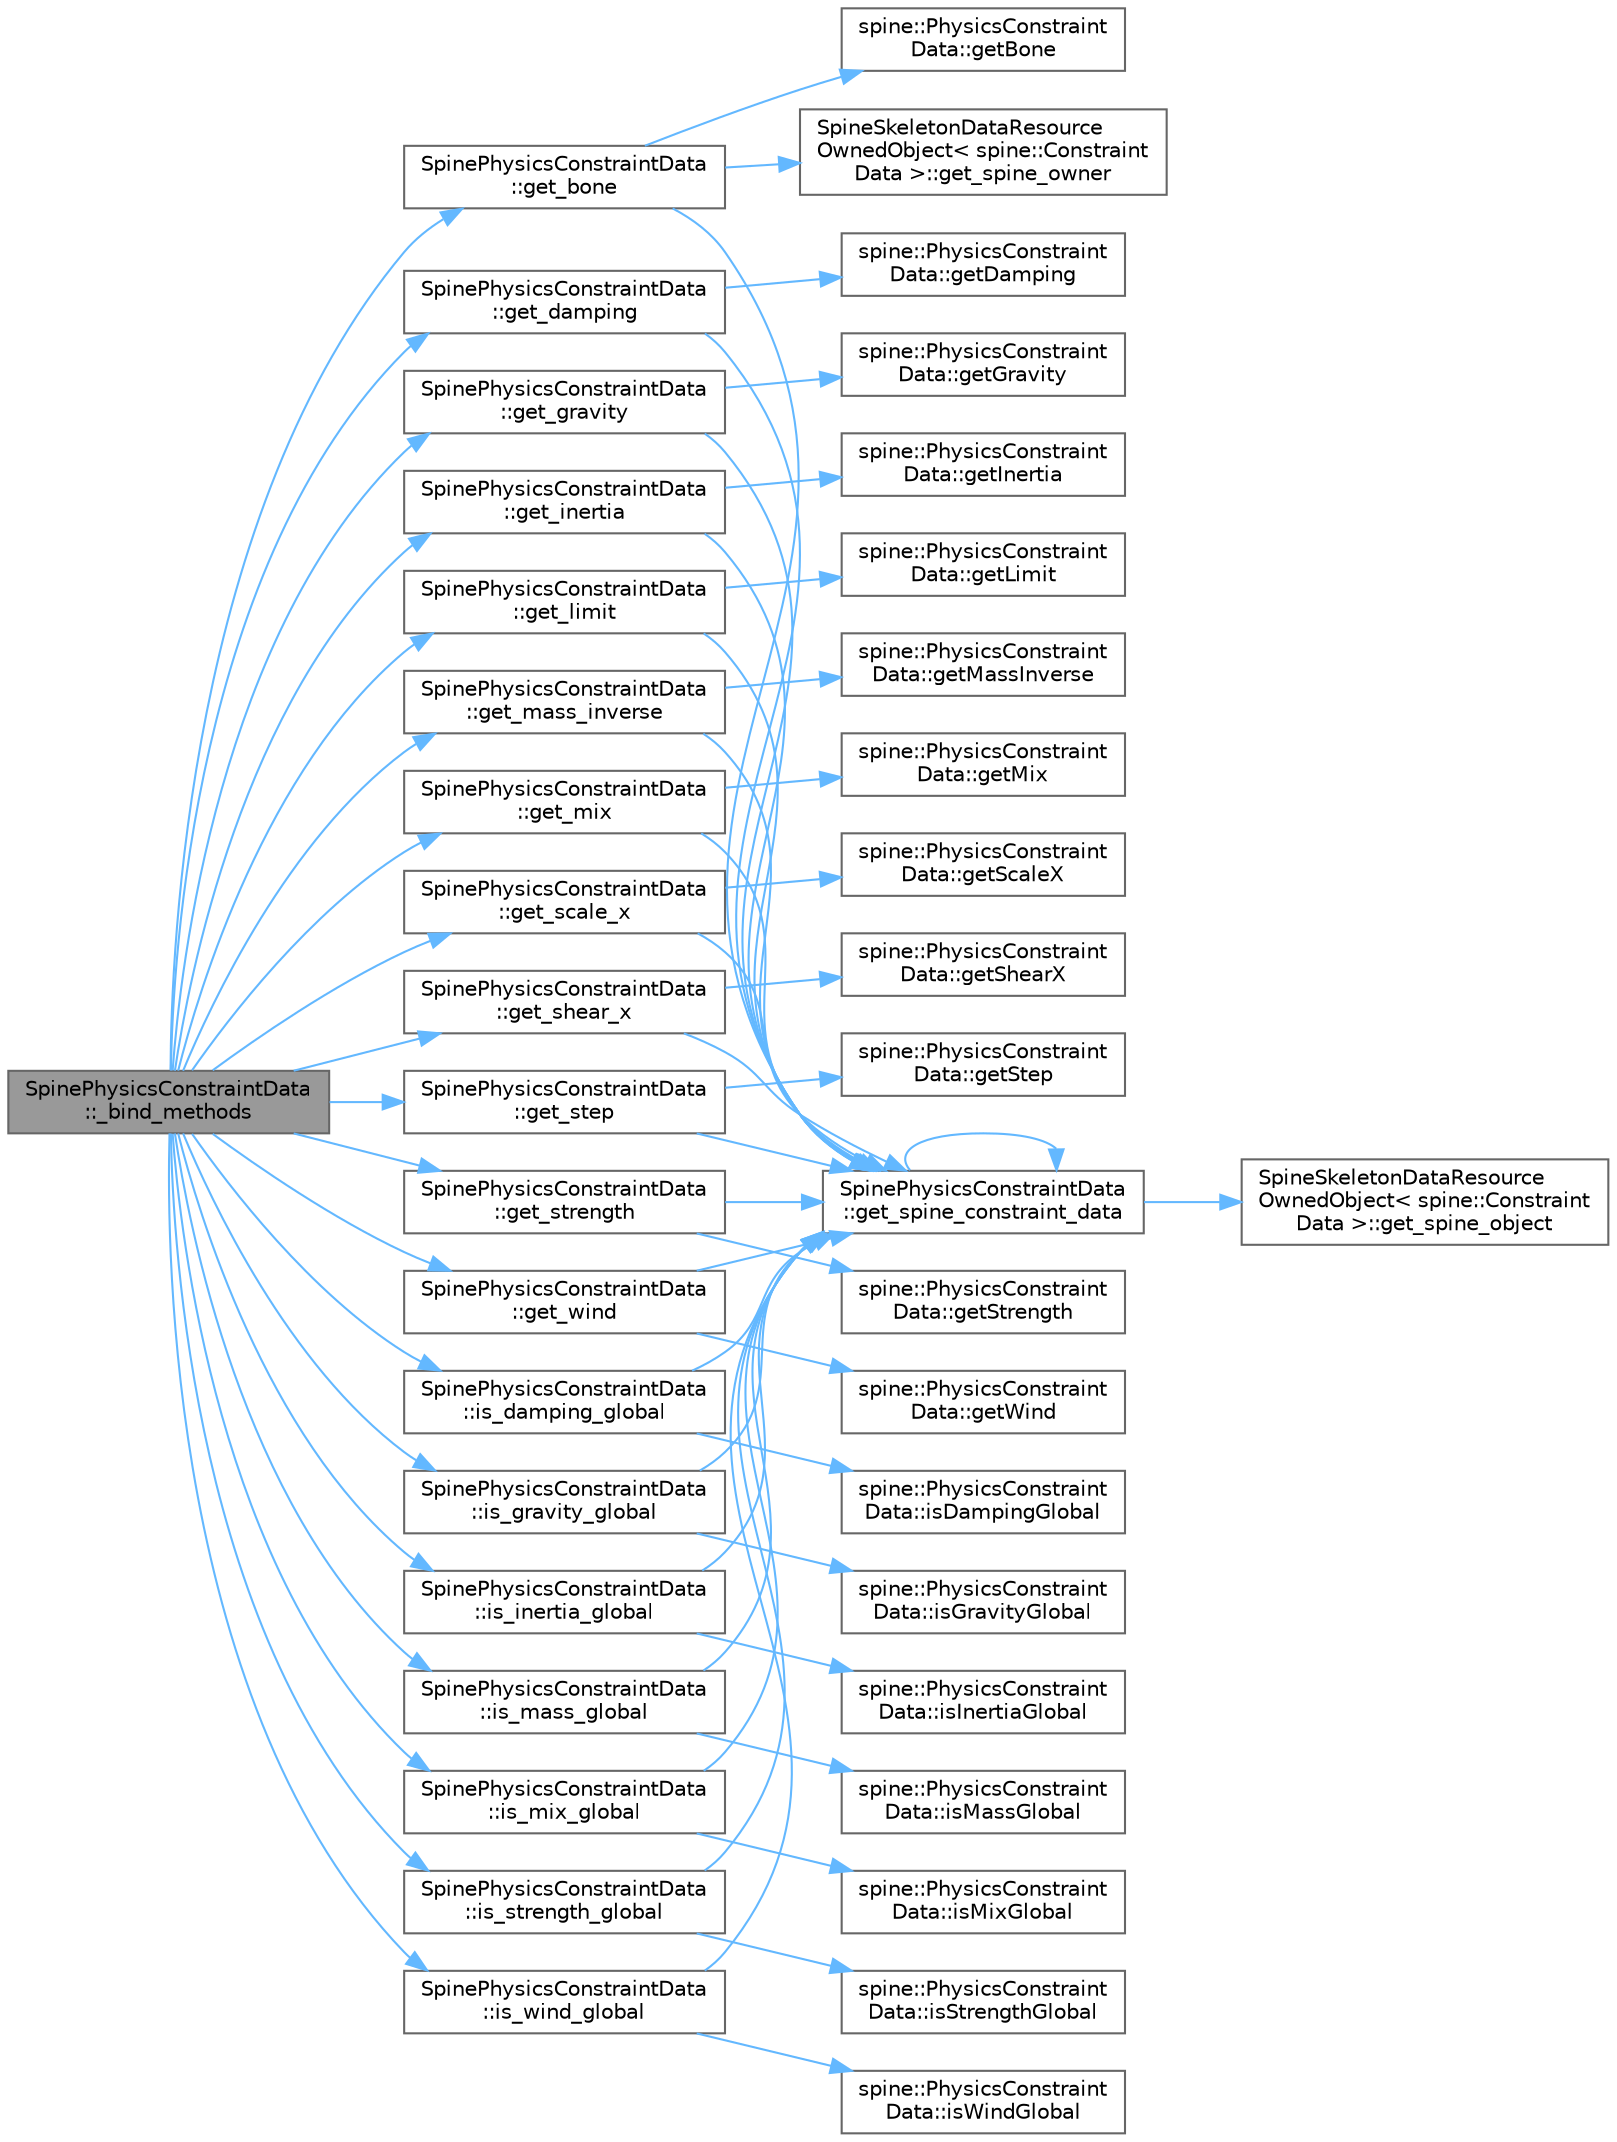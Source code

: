 digraph "SpinePhysicsConstraintData::_bind_methods"
{
 // LATEX_PDF_SIZE
  bgcolor="transparent";
  edge [fontname=Helvetica,fontsize=10,labelfontname=Helvetica,labelfontsize=10];
  node [fontname=Helvetica,fontsize=10,shape=box,height=0.2,width=0.4];
  rankdir="LR";
  Node1 [id="Node000001",label="SpinePhysicsConstraintData\l::_bind_methods",height=0.2,width=0.4,color="gray40", fillcolor="grey60", style="filled", fontcolor="black",tooltip=" "];
  Node1 -> Node2 [id="edge1_Node000001_Node000002",color="steelblue1",style="solid",tooltip=" "];
  Node2 [id="Node000002",label="SpinePhysicsConstraintData\l::get_bone",height=0.2,width=0.4,color="grey40", fillcolor="white", style="filled",URL="$class_spine_physics_constraint_data.html#aaebe2a0754c49e60352129feb2fa4d0d",tooltip=" "];
  Node2 -> Node3 [id="edge2_Node000002_Node000003",color="steelblue1",style="solid",tooltip=" "];
  Node3 [id="Node000003",label="SpinePhysicsConstraintData\l::get_spine_constraint_data",height=0.2,width=0.4,color="grey40", fillcolor="white", style="filled",URL="$class_spine_physics_constraint_data.html#a133dba3aa6c8317a3b9ca0591c54bc32",tooltip=" "];
  Node3 -> Node3 [id="edge3_Node000003_Node000003",color="steelblue1",style="solid",tooltip=" "];
  Node3 -> Node4 [id="edge4_Node000003_Node000004",color="steelblue1",style="solid",tooltip=" "];
  Node4 [id="Node000004",label="SpineSkeletonDataResource\lOwnedObject\< spine::Constraint\lData \>::get_spine_object",height=0.2,width=0.4,color="grey40", fillcolor="white", style="filled",URL="$class_spine_skeleton_data_resource_owned_object.html#a17a452fe3be51c5dfec16fddf002d318",tooltip=" "];
  Node2 -> Node5 [id="edge5_Node000002_Node000005",color="steelblue1",style="solid",tooltip=" "];
  Node5 [id="Node000005",label="SpineSkeletonDataResource\lOwnedObject\< spine::Constraint\lData \>::get_spine_owner",height=0.2,width=0.4,color="grey40", fillcolor="white", style="filled",URL="$class_spine_skeleton_data_resource_owned_object.html#a8fb9e97d2c2f85dc522e85b9c9cbd112",tooltip=" "];
  Node2 -> Node6 [id="edge6_Node000002_Node000006",color="steelblue1",style="solid",tooltip=" "];
  Node6 [id="Node000006",label="spine::PhysicsConstraint\lData::getBone",height=0.2,width=0.4,color="grey40", fillcolor="white", style="filled",URL="$classspine_1_1_physics_constraint_data.html#a92a8c78824ff6ed26e17f35cecc76051",tooltip=" "];
  Node1 -> Node7 [id="edge7_Node000001_Node000007",color="steelblue1",style="solid",tooltip=" "];
  Node7 [id="Node000007",label="SpinePhysicsConstraintData\l::get_damping",height=0.2,width=0.4,color="grey40", fillcolor="white", style="filled",URL="$class_spine_physics_constraint_data.html#a3f3932da1ceec3866ff6bb0b02581e00",tooltip=" "];
  Node7 -> Node3 [id="edge8_Node000007_Node000003",color="steelblue1",style="solid",tooltip=" "];
  Node7 -> Node8 [id="edge9_Node000007_Node000008",color="steelblue1",style="solid",tooltip=" "];
  Node8 [id="Node000008",label="spine::PhysicsConstraint\lData::getDamping",height=0.2,width=0.4,color="grey40", fillcolor="white", style="filled",URL="$classspine_1_1_physics_constraint_data.html#a7d26c89703f9894cead3af2b3efabfb3",tooltip=" "];
  Node1 -> Node9 [id="edge10_Node000001_Node000009",color="steelblue1",style="solid",tooltip=" "];
  Node9 [id="Node000009",label="SpinePhysicsConstraintData\l::get_gravity",height=0.2,width=0.4,color="grey40", fillcolor="white", style="filled",URL="$class_spine_physics_constraint_data.html#aa2421f314f33aa56b1608f0bdb6c50e7",tooltip=" "];
  Node9 -> Node3 [id="edge11_Node000009_Node000003",color="steelblue1",style="solid",tooltip=" "];
  Node9 -> Node10 [id="edge12_Node000009_Node000010",color="steelblue1",style="solid",tooltip=" "];
  Node10 [id="Node000010",label="spine::PhysicsConstraint\lData::getGravity",height=0.2,width=0.4,color="grey40", fillcolor="white", style="filled",URL="$classspine_1_1_physics_constraint_data.html#ac77bceb9e1dc840fe4d2a9d03b690cbd",tooltip=" "];
  Node1 -> Node11 [id="edge13_Node000001_Node000011",color="steelblue1",style="solid",tooltip=" "];
  Node11 [id="Node000011",label="SpinePhysicsConstraintData\l::get_inertia",height=0.2,width=0.4,color="grey40", fillcolor="white", style="filled",URL="$class_spine_physics_constraint_data.html#ad9427a4212b83a3b8f781e8130a43b59",tooltip=" "];
  Node11 -> Node3 [id="edge14_Node000011_Node000003",color="steelblue1",style="solid",tooltip=" "];
  Node11 -> Node12 [id="edge15_Node000011_Node000012",color="steelblue1",style="solid",tooltip=" "];
  Node12 [id="Node000012",label="spine::PhysicsConstraint\lData::getInertia",height=0.2,width=0.4,color="grey40", fillcolor="white", style="filled",URL="$classspine_1_1_physics_constraint_data.html#aebdaee947b81fcb034aaf67adac0d9a4",tooltip=" "];
  Node1 -> Node13 [id="edge16_Node000001_Node000013",color="steelblue1",style="solid",tooltip=" "];
  Node13 [id="Node000013",label="SpinePhysicsConstraintData\l::get_limit",height=0.2,width=0.4,color="grey40", fillcolor="white", style="filled",URL="$class_spine_physics_constraint_data.html#a95812cb281967304548a7b08f5358978",tooltip=" "];
  Node13 -> Node3 [id="edge17_Node000013_Node000003",color="steelblue1",style="solid",tooltip=" "];
  Node13 -> Node14 [id="edge18_Node000013_Node000014",color="steelblue1",style="solid",tooltip=" "];
  Node14 [id="Node000014",label="spine::PhysicsConstraint\lData::getLimit",height=0.2,width=0.4,color="grey40", fillcolor="white", style="filled",URL="$classspine_1_1_physics_constraint_data.html#af3b598d675fa36415efe32690f0f5472",tooltip=" "];
  Node1 -> Node15 [id="edge19_Node000001_Node000015",color="steelblue1",style="solid",tooltip=" "];
  Node15 [id="Node000015",label="SpinePhysicsConstraintData\l::get_mass_inverse",height=0.2,width=0.4,color="grey40", fillcolor="white", style="filled",URL="$class_spine_physics_constraint_data.html#a02524536227561c80e5cc9b2df3cc966",tooltip=" "];
  Node15 -> Node3 [id="edge20_Node000015_Node000003",color="steelblue1",style="solid",tooltip=" "];
  Node15 -> Node16 [id="edge21_Node000015_Node000016",color="steelblue1",style="solid",tooltip=" "];
  Node16 [id="Node000016",label="spine::PhysicsConstraint\lData::getMassInverse",height=0.2,width=0.4,color="grey40", fillcolor="white", style="filled",URL="$classspine_1_1_physics_constraint_data.html#ace8f5f0c60fb887519a3dbab0e854c71",tooltip=" "];
  Node1 -> Node17 [id="edge22_Node000001_Node000017",color="steelblue1",style="solid",tooltip=" "];
  Node17 [id="Node000017",label="SpinePhysicsConstraintData\l::get_mix",height=0.2,width=0.4,color="grey40", fillcolor="white", style="filled",URL="$class_spine_physics_constraint_data.html#ab201ce75e425e899f53a4e906c46b176",tooltip=" "];
  Node17 -> Node3 [id="edge23_Node000017_Node000003",color="steelblue1",style="solid",tooltip=" "];
  Node17 -> Node18 [id="edge24_Node000017_Node000018",color="steelblue1",style="solid",tooltip=" "];
  Node18 [id="Node000018",label="spine::PhysicsConstraint\lData::getMix",height=0.2,width=0.4,color="grey40", fillcolor="white", style="filled",URL="$classspine_1_1_physics_constraint_data.html#a3de78c0a5298cf9570396f0b8594384a",tooltip=" "];
  Node1 -> Node19 [id="edge25_Node000001_Node000019",color="steelblue1",style="solid",tooltip=" "];
  Node19 [id="Node000019",label="SpinePhysicsConstraintData\l::get_scale_x",height=0.2,width=0.4,color="grey40", fillcolor="white", style="filled",URL="$class_spine_physics_constraint_data.html#aa395dffe78bb65ab9d5d3778e796ba53",tooltip=" "];
  Node19 -> Node3 [id="edge26_Node000019_Node000003",color="steelblue1",style="solid",tooltip=" "];
  Node19 -> Node20 [id="edge27_Node000019_Node000020",color="steelblue1",style="solid",tooltip=" "];
  Node20 [id="Node000020",label="spine::PhysicsConstraint\lData::getScaleX",height=0.2,width=0.4,color="grey40", fillcolor="white", style="filled",URL="$classspine_1_1_physics_constraint_data.html#a6ac2025cb03518a51d5bb1a186e3a7f7",tooltip=" "];
  Node1 -> Node21 [id="edge28_Node000001_Node000021",color="steelblue1",style="solid",tooltip=" "];
  Node21 [id="Node000021",label="SpinePhysicsConstraintData\l::get_shear_x",height=0.2,width=0.4,color="grey40", fillcolor="white", style="filled",URL="$class_spine_physics_constraint_data.html#a78462f8b65e2e4ff2cab129670733137",tooltip=" "];
  Node21 -> Node3 [id="edge29_Node000021_Node000003",color="steelblue1",style="solid",tooltip=" "];
  Node21 -> Node22 [id="edge30_Node000021_Node000022",color="steelblue1",style="solid",tooltip=" "];
  Node22 [id="Node000022",label="spine::PhysicsConstraint\lData::getShearX",height=0.2,width=0.4,color="grey40", fillcolor="white", style="filled",URL="$classspine_1_1_physics_constraint_data.html#ac151aabf6a619a36de8d01fff06af9fd",tooltip=" "];
  Node1 -> Node23 [id="edge31_Node000001_Node000023",color="steelblue1",style="solid",tooltip=" "];
  Node23 [id="Node000023",label="SpinePhysicsConstraintData\l::get_step",height=0.2,width=0.4,color="grey40", fillcolor="white", style="filled",URL="$class_spine_physics_constraint_data.html#a5fb627be74f7d160ca1a636adef26e82",tooltip=" "];
  Node23 -> Node3 [id="edge32_Node000023_Node000003",color="steelblue1",style="solid",tooltip=" "];
  Node23 -> Node24 [id="edge33_Node000023_Node000024",color="steelblue1",style="solid",tooltip=" "];
  Node24 [id="Node000024",label="spine::PhysicsConstraint\lData::getStep",height=0.2,width=0.4,color="grey40", fillcolor="white", style="filled",URL="$classspine_1_1_physics_constraint_data.html#a4a95bacfce17197ebae6557c6e55ddb6",tooltip=" "];
  Node1 -> Node25 [id="edge34_Node000001_Node000025",color="steelblue1",style="solid",tooltip=" "];
  Node25 [id="Node000025",label="SpinePhysicsConstraintData\l::get_strength",height=0.2,width=0.4,color="grey40", fillcolor="white", style="filled",URL="$class_spine_physics_constraint_data.html#a84980bfa66bb45aa81054e698e510b12",tooltip=" "];
  Node25 -> Node3 [id="edge35_Node000025_Node000003",color="steelblue1",style="solid",tooltip=" "];
  Node25 -> Node26 [id="edge36_Node000025_Node000026",color="steelblue1",style="solid",tooltip=" "];
  Node26 [id="Node000026",label="spine::PhysicsConstraint\lData::getStrength",height=0.2,width=0.4,color="grey40", fillcolor="white", style="filled",URL="$classspine_1_1_physics_constraint_data.html#a66b93692847d3156811024e20dc8d093",tooltip=" "];
  Node1 -> Node27 [id="edge37_Node000001_Node000027",color="steelblue1",style="solid",tooltip=" "];
  Node27 [id="Node000027",label="SpinePhysicsConstraintData\l::get_wind",height=0.2,width=0.4,color="grey40", fillcolor="white", style="filled",URL="$class_spine_physics_constraint_data.html#a5364e57eb29e74a9f66f71ee6975f39c",tooltip=" "];
  Node27 -> Node3 [id="edge38_Node000027_Node000003",color="steelblue1",style="solid",tooltip=" "];
  Node27 -> Node28 [id="edge39_Node000027_Node000028",color="steelblue1",style="solid",tooltip=" "];
  Node28 [id="Node000028",label="spine::PhysicsConstraint\lData::getWind",height=0.2,width=0.4,color="grey40", fillcolor="white", style="filled",URL="$classspine_1_1_physics_constraint_data.html#a129835bb5865551bf47d9dda0663c9da",tooltip=" "];
  Node1 -> Node29 [id="edge40_Node000001_Node000029",color="steelblue1",style="solid",tooltip=" "];
  Node29 [id="Node000029",label="SpinePhysicsConstraintData\l::is_damping_global",height=0.2,width=0.4,color="grey40", fillcolor="white", style="filled",URL="$class_spine_physics_constraint_data.html#aad2ce1f1c27069cc5525e1a88e70e829",tooltip=" "];
  Node29 -> Node3 [id="edge41_Node000029_Node000003",color="steelblue1",style="solid",tooltip=" "];
  Node29 -> Node30 [id="edge42_Node000029_Node000030",color="steelblue1",style="solid",tooltip=" "];
  Node30 [id="Node000030",label="spine::PhysicsConstraint\lData::isDampingGlobal",height=0.2,width=0.4,color="grey40", fillcolor="white", style="filled",URL="$classspine_1_1_physics_constraint_data.html#ae954b0ad6c25c84f3dbc9ceef33157e6",tooltip=" "];
  Node1 -> Node31 [id="edge43_Node000001_Node000031",color="steelblue1",style="solid",tooltip=" "];
  Node31 [id="Node000031",label="SpinePhysicsConstraintData\l::is_gravity_global",height=0.2,width=0.4,color="grey40", fillcolor="white", style="filled",URL="$class_spine_physics_constraint_data.html#a1990bc4481584cf070f5e2bcde5152b1",tooltip=" "];
  Node31 -> Node3 [id="edge44_Node000031_Node000003",color="steelblue1",style="solid",tooltip=" "];
  Node31 -> Node32 [id="edge45_Node000031_Node000032",color="steelblue1",style="solid",tooltip=" "];
  Node32 [id="Node000032",label="spine::PhysicsConstraint\lData::isGravityGlobal",height=0.2,width=0.4,color="grey40", fillcolor="white", style="filled",URL="$classspine_1_1_physics_constraint_data.html#a7453d5e7294dee97b0309b8c8acfa157",tooltip=" "];
  Node1 -> Node33 [id="edge46_Node000001_Node000033",color="steelblue1",style="solid",tooltip=" "];
  Node33 [id="Node000033",label="SpinePhysicsConstraintData\l::is_inertia_global",height=0.2,width=0.4,color="grey40", fillcolor="white", style="filled",URL="$class_spine_physics_constraint_data.html#a7c8cebe78d1f4a9b6b63886f56fbffdd",tooltip=" "];
  Node33 -> Node3 [id="edge47_Node000033_Node000003",color="steelblue1",style="solid",tooltip=" "];
  Node33 -> Node34 [id="edge48_Node000033_Node000034",color="steelblue1",style="solid",tooltip=" "];
  Node34 [id="Node000034",label="spine::PhysicsConstraint\lData::isInertiaGlobal",height=0.2,width=0.4,color="grey40", fillcolor="white", style="filled",URL="$classspine_1_1_physics_constraint_data.html#a0caa7b178d0abb01fc27ab873531c033",tooltip=" "];
  Node1 -> Node35 [id="edge49_Node000001_Node000035",color="steelblue1",style="solid",tooltip=" "];
  Node35 [id="Node000035",label="SpinePhysicsConstraintData\l::is_mass_global",height=0.2,width=0.4,color="grey40", fillcolor="white", style="filled",URL="$class_spine_physics_constraint_data.html#acc2dfde79f3a5ccfbf6d1ad0e9a0c719",tooltip=" "];
  Node35 -> Node3 [id="edge50_Node000035_Node000003",color="steelblue1",style="solid",tooltip=" "];
  Node35 -> Node36 [id="edge51_Node000035_Node000036",color="steelblue1",style="solid",tooltip=" "];
  Node36 [id="Node000036",label="spine::PhysicsConstraint\lData::isMassGlobal",height=0.2,width=0.4,color="grey40", fillcolor="white", style="filled",URL="$classspine_1_1_physics_constraint_data.html#a2e04a363c5c4aade7eb1cc904e5af498",tooltip=" "];
  Node1 -> Node37 [id="edge52_Node000001_Node000037",color="steelblue1",style="solid",tooltip=" "];
  Node37 [id="Node000037",label="SpinePhysicsConstraintData\l::is_mix_global",height=0.2,width=0.4,color="grey40", fillcolor="white", style="filled",URL="$class_spine_physics_constraint_data.html#ab1976257c96e3734d1488f8b9aec9bed",tooltip=" "];
  Node37 -> Node3 [id="edge53_Node000037_Node000003",color="steelblue1",style="solid",tooltip=" "];
  Node37 -> Node38 [id="edge54_Node000037_Node000038",color="steelblue1",style="solid",tooltip=" "];
  Node38 [id="Node000038",label="spine::PhysicsConstraint\lData::isMixGlobal",height=0.2,width=0.4,color="grey40", fillcolor="white", style="filled",URL="$classspine_1_1_physics_constraint_data.html#ac6b6d5b84344017414e84a8ba931735d",tooltip=" "];
  Node1 -> Node39 [id="edge55_Node000001_Node000039",color="steelblue1",style="solid",tooltip=" "];
  Node39 [id="Node000039",label="SpinePhysicsConstraintData\l::is_strength_global",height=0.2,width=0.4,color="grey40", fillcolor="white", style="filled",URL="$class_spine_physics_constraint_data.html#a2fdf8042a86b5279299904f71cb49e75",tooltip=" "];
  Node39 -> Node3 [id="edge56_Node000039_Node000003",color="steelblue1",style="solid",tooltip=" "];
  Node39 -> Node40 [id="edge57_Node000039_Node000040",color="steelblue1",style="solid",tooltip=" "];
  Node40 [id="Node000040",label="spine::PhysicsConstraint\lData::isStrengthGlobal",height=0.2,width=0.4,color="grey40", fillcolor="white", style="filled",URL="$classspine_1_1_physics_constraint_data.html#a0a6469319ef143f1761f5133b6643c5a",tooltip=" "];
  Node1 -> Node41 [id="edge58_Node000001_Node000041",color="steelblue1",style="solid",tooltip=" "];
  Node41 [id="Node000041",label="SpinePhysicsConstraintData\l::is_wind_global",height=0.2,width=0.4,color="grey40", fillcolor="white", style="filled",URL="$class_spine_physics_constraint_data.html#ad032aa77918ada4cd9d6664c04fd7137",tooltip=" "];
  Node41 -> Node3 [id="edge59_Node000041_Node000003",color="steelblue1",style="solid",tooltip=" "];
  Node41 -> Node42 [id="edge60_Node000041_Node000042",color="steelblue1",style="solid",tooltip=" "];
  Node42 [id="Node000042",label="spine::PhysicsConstraint\lData::isWindGlobal",height=0.2,width=0.4,color="grey40", fillcolor="white", style="filled",URL="$classspine_1_1_physics_constraint_data.html#a0e7fc7718c48805ddde1819b78ed4e56",tooltip=" "];
}
